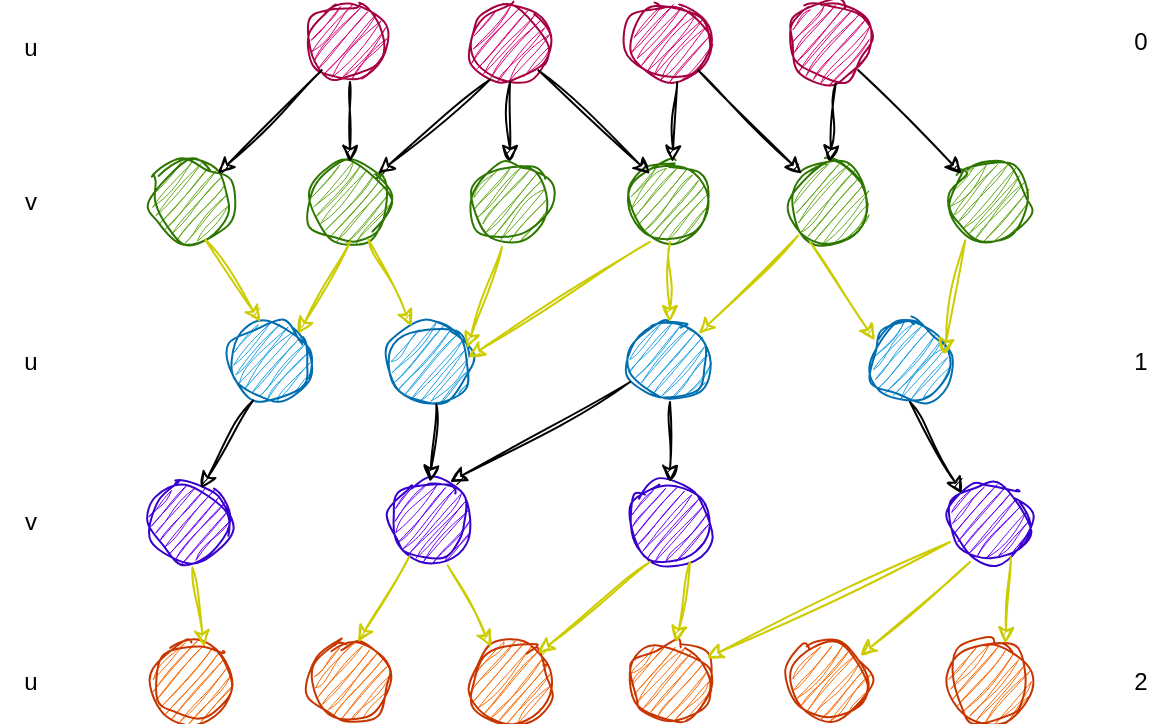 <mxfile version="24.7.8">
  <diagram name="第 1 页" id="YM-UwLQOKMukf0GN6M5_">
    <mxGraphModel dx="830" dy="478" grid="1" gridSize="10" guides="1" tooltips="1" connect="1" arrows="1" fold="1" page="1" pageScale="1" pageWidth="827" pageHeight="1169" math="0" shadow="0">
      <root>
        <mxCell id="0" />
        <mxCell id="1" parent="0" />
        <mxCell id="b25O3X5hRNk7nSdFZel3-1" value="" style="ellipse;whiteSpace=wrap;html=1;aspect=fixed;sketch=1;curveFitting=1;jiggle=2;fillColor=#d80073;fontColor=#ffffff;strokeColor=#A50040;" vertex="1" parent="1">
          <mxGeometry x="240" width="40" height="40" as="geometry" />
        </mxCell>
        <mxCell id="b25O3X5hRNk7nSdFZel3-2" value="" style="ellipse;whiteSpace=wrap;html=1;aspect=fixed;sketch=1;curveFitting=1;jiggle=2;fillColor=#d80073;fontColor=#ffffff;strokeColor=#A50040;" vertex="1" parent="1">
          <mxGeometry x="320" width="40" height="40" as="geometry" />
        </mxCell>
        <mxCell id="b25O3X5hRNk7nSdFZel3-3" value="" style="ellipse;whiteSpace=wrap;html=1;aspect=fixed;sketch=1;curveFitting=1;jiggle=2;fillColor=#d80073;fontColor=#ffffff;strokeColor=#A50040;" vertex="1" parent="1">
          <mxGeometry x="400" width="40" height="40" as="geometry" />
        </mxCell>
        <mxCell id="b25O3X5hRNk7nSdFZel3-4" value="" style="ellipse;whiteSpace=wrap;html=1;aspect=fixed;sketch=1;curveFitting=1;jiggle=2;fillColor=#d80073;fontColor=#ffffff;strokeColor=#A50040;" vertex="1" parent="1">
          <mxGeometry x="480" width="40" height="40" as="geometry" />
        </mxCell>
        <mxCell id="b25O3X5hRNk7nSdFZel3-5" value="" style="ellipse;whiteSpace=wrap;html=1;aspect=fixed;sketch=1;curveFitting=1;jiggle=2;fillColor=#60a917;fontColor=#ffffff;strokeColor=#2D7600;" vertex="1" parent="1">
          <mxGeometry x="160" y="80" width="40" height="40" as="geometry" />
        </mxCell>
        <mxCell id="b25O3X5hRNk7nSdFZel3-6" value="" style="ellipse;whiteSpace=wrap;html=1;aspect=fixed;sketch=1;curveFitting=1;jiggle=2;fillColor=#60a917;fontColor=#ffffff;strokeColor=#2D7600;" vertex="1" parent="1">
          <mxGeometry x="240" y="80" width="40" height="40" as="geometry" />
        </mxCell>
        <mxCell id="b25O3X5hRNk7nSdFZel3-7" value="" style="ellipse;whiteSpace=wrap;html=1;aspect=fixed;sketch=1;curveFitting=1;jiggle=2;fillColor=#60a917;fontColor=#ffffff;strokeColor=#2D7600;" vertex="1" parent="1">
          <mxGeometry x="320" y="80" width="40" height="40" as="geometry" />
        </mxCell>
        <mxCell id="b25O3X5hRNk7nSdFZel3-8" value="" style="ellipse;whiteSpace=wrap;html=1;aspect=fixed;sketch=1;curveFitting=1;jiggle=2;fillColor=#60a917;fontColor=#ffffff;strokeColor=#2D7600;" vertex="1" parent="1">
          <mxGeometry x="400" y="80" width="40" height="40" as="geometry" />
        </mxCell>
        <mxCell id="b25O3X5hRNk7nSdFZel3-9" value="" style="ellipse;whiteSpace=wrap;html=1;aspect=fixed;sketch=1;curveFitting=1;jiggle=2;fillColor=#60a917;fontColor=#ffffff;strokeColor=#2D7600;" vertex="1" parent="1">
          <mxGeometry x="480" y="80" width="40" height="40" as="geometry" />
        </mxCell>
        <mxCell id="b25O3X5hRNk7nSdFZel3-10" value="" style="ellipse;whiteSpace=wrap;html=1;aspect=fixed;sketch=1;curveFitting=1;jiggle=2;fillColor=#60a917;fontColor=#ffffff;strokeColor=#2D7600;" vertex="1" parent="1">
          <mxGeometry x="560" y="80" width="40" height="40" as="geometry" />
        </mxCell>
        <mxCell id="b25O3X5hRNk7nSdFZel3-11" value="" style="ellipse;whiteSpace=wrap;html=1;aspect=fixed;sketch=1;curveFitting=1;jiggle=2;fillColor=#1ba1e2;fontColor=#ffffff;strokeColor=#006EAF;" vertex="1" parent="1">
          <mxGeometry x="200" y="160" width="40" height="40" as="geometry" />
        </mxCell>
        <mxCell id="b25O3X5hRNk7nSdFZel3-12" value="" style="ellipse;whiteSpace=wrap;html=1;aspect=fixed;sketch=1;curveFitting=1;jiggle=2;fillColor=#1ba1e2;fontColor=#ffffff;strokeColor=#006EAF;" vertex="1" parent="1">
          <mxGeometry x="280" y="160" width="40" height="40" as="geometry" />
        </mxCell>
        <mxCell id="b25O3X5hRNk7nSdFZel3-13" value="" style="ellipse;whiteSpace=wrap;html=1;aspect=fixed;sketch=1;curveFitting=1;jiggle=2;fillColor=#1ba1e2;fontColor=#ffffff;strokeColor=#006EAF;" vertex="1" parent="1">
          <mxGeometry x="400" y="160" width="40" height="40" as="geometry" />
        </mxCell>
        <mxCell id="b25O3X5hRNk7nSdFZel3-14" value="" style="ellipse;whiteSpace=wrap;html=1;aspect=fixed;sketch=1;curveFitting=1;jiggle=2;fillColor=#1ba1e2;fontColor=#ffffff;strokeColor=#006EAF;" vertex="1" parent="1">
          <mxGeometry x="520" y="160" width="40" height="40" as="geometry" />
        </mxCell>
        <mxCell id="b25O3X5hRNk7nSdFZel3-15" value="" style="ellipse;whiteSpace=wrap;html=1;aspect=fixed;sketch=1;curveFitting=1;jiggle=2;fillColor=#6a00ff;fontColor=#ffffff;strokeColor=#3700CC;" vertex="1" parent="1">
          <mxGeometry x="160" y="240" width="40" height="40" as="geometry" />
        </mxCell>
        <mxCell id="b25O3X5hRNk7nSdFZel3-16" value="" style="ellipse;whiteSpace=wrap;html=1;aspect=fixed;sketch=1;curveFitting=1;jiggle=2;fillColor=#6a00ff;fontColor=#ffffff;strokeColor=#3700CC;" vertex="1" parent="1">
          <mxGeometry x="280" y="240" width="40" height="40" as="geometry" />
        </mxCell>
        <mxCell id="b25O3X5hRNk7nSdFZel3-17" value="" style="ellipse;whiteSpace=wrap;html=1;aspect=fixed;sketch=1;curveFitting=1;jiggle=2;fillColor=#6a00ff;fontColor=#ffffff;strokeColor=#3700CC;" vertex="1" parent="1">
          <mxGeometry x="400" y="240" width="40" height="40" as="geometry" />
        </mxCell>
        <mxCell id="b25O3X5hRNk7nSdFZel3-18" value="" style="ellipse;whiteSpace=wrap;html=1;aspect=fixed;sketch=1;curveFitting=1;jiggle=2;fillColor=#6a00ff;fontColor=#ffffff;strokeColor=#3700CC;" vertex="1" parent="1">
          <mxGeometry x="560" y="240" width="40" height="40" as="geometry" />
        </mxCell>
        <mxCell id="b25O3X5hRNk7nSdFZel3-19" value="u" style="text;html=1;align=center;verticalAlign=middle;resizable=0;points=[];autosize=1;strokeColor=none;fillColor=none;" vertex="1" parent="1">
          <mxGeometry x="85" y="8" width="30" height="30" as="geometry" />
        </mxCell>
        <mxCell id="b25O3X5hRNk7nSdFZel3-20" value="v" style="text;html=1;align=center;verticalAlign=middle;resizable=0;points=[];autosize=1;strokeColor=none;fillColor=none;" vertex="1" parent="1">
          <mxGeometry x="85" y="85" width="30" height="30" as="geometry" />
        </mxCell>
        <mxCell id="b25O3X5hRNk7nSdFZel3-21" value="u" style="text;html=1;align=center;verticalAlign=middle;resizable=0;points=[];autosize=1;strokeColor=none;fillColor=none;" vertex="1" parent="1">
          <mxGeometry x="85" y="165" width="30" height="30" as="geometry" />
        </mxCell>
        <mxCell id="b25O3X5hRNk7nSdFZel3-22" value="v" style="text;html=1;align=center;verticalAlign=middle;resizable=0;points=[];autosize=1;strokeColor=none;fillColor=none;" vertex="1" parent="1">
          <mxGeometry x="85" y="245" width="30" height="30" as="geometry" />
        </mxCell>
        <mxCell id="b25O3X5hRNk7nSdFZel3-23" value="" style="ellipse;whiteSpace=wrap;html=1;aspect=fixed;sketch=1;curveFitting=1;jiggle=2;fillColor=#fa6800;fontColor=#000000;strokeColor=#C73500;" vertex="1" parent="1">
          <mxGeometry x="160" y="320" width="40" height="40" as="geometry" />
        </mxCell>
        <mxCell id="b25O3X5hRNk7nSdFZel3-24" value="" style="ellipse;whiteSpace=wrap;html=1;aspect=fixed;sketch=1;curveFitting=1;jiggle=2;fillColor=#fa6800;fontColor=#000000;strokeColor=#C73500;" vertex="1" parent="1">
          <mxGeometry x="320" y="320" width="40" height="40" as="geometry" />
        </mxCell>
        <mxCell id="b25O3X5hRNk7nSdFZel3-25" value="" style="ellipse;whiteSpace=wrap;html=1;aspect=fixed;sketch=1;curveFitting=1;jiggle=2;fillColor=#fa6800;fontColor=#000000;strokeColor=#C73500;" vertex="1" parent="1">
          <mxGeometry x="400" y="320" width="40" height="40" as="geometry" />
        </mxCell>
        <mxCell id="b25O3X5hRNk7nSdFZel3-26" value="" style="ellipse;whiteSpace=wrap;html=1;aspect=fixed;sketch=1;curveFitting=1;jiggle=2;fillColor=#fa6800;fontColor=#000000;strokeColor=#C73500;" vertex="1" parent="1">
          <mxGeometry x="560" y="320" width="40" height="40" as="geometry" />
        </mxCell>
        <mxCell id="b25O3X5hRNk7nSdFZel3-27" value="" style="ellipse;whiteSpace=wrap;html=1;aspect=fixed;sketch=1;curveFitting=1;jiggle=2;fillColor=#fa6800;fontColor=#000000;strokeColor=#C73500;" vertex="1" parent="1">
          <mxGeometry x="240" y="320" width="40" height="40" as="geometry" />
        </mxCell>
        <mxCell id="b25O3X5hRNk7nSdFZel3-28" value="" style="ellipse;whiteSpace=wrap;html=1;aspect=fixed;sketch=1;curveFitting=1;jiggle=2;fillColor=#fa6800;fontColor=#000000;strokeColor=#C73500;" vertex="1" parent="1">
          <mxGeometry x="480" y="320" width="40" height="40" as="geometry" />
        </mxCell>
        <mxCell id="b25O3X5hRNk7nSdFZel3-29" value="u" style="text;html=1;align=center;verticalAlign=middle;resizable=0;points=[];autosize=1;strokeColor=none;fillColor=none;" vertex="1" parent="1">
          <mxGeometry x="85" y="325" width="30" height="30" as="geometry" />
        </mxCell>
        <mxCell id="b25O3X5hRNk7nSdFZel3-31" value="" style="endArrow=classic;html=1;rounded=0;exitX=0;exitY=1;exitDx=0;exitDy=0;entryX=1;entryY=0;entryDx=0;entryDy=0;sketch=1;curveFitting=1;jiggle=2;" edge="1" parent="1" source="b25O3X5hRNk7nSdFZel3-1" target="b25O3X5hRNk7nSdFZel3-5">
          <mxGeometry width="50" height="50" relative="1" as="geometry">
            <mxPoint x="340" y="210" as="sourcePoint" />
            <mxPoint x="390" y="160" as="targetPoint" />
          </mxGeometry>
        </mxCell>
        <mxCell id="b25O3X5hRNk7nSdFZel3-32" value="" style="endArrow=classic;html=1;rounded=0;exitX=0.5;exitY=1;exitDx=0;exitDy=0;sketch=1;curveFitting=1;jiggle=2;" edge="1" parent="1" source="b25O3X5hRNk7nSdFZel3-1" target="b25O3X5hRNk7nSdFZel3-6">
          <mxGeometry width="50" height="50" relative="1" as="geometry">
            <mxPoint x="256" y="44" as="sourcePoint" />
            <mxPoint x="204" y="96" as="targetPoint" />
          </mxGeometry>
        </mxCell>
        <mxCell id="b25O3X5hRNk7nSdFZel3-33" value="" style="endArrow=classic;html=1;rounded=0;exitX=0.25;exitY=0.97;exitDx=0;exitDy=0;entryX=1;entryY=0;entryDx=0;entryDy=0;sketch=1;curveFitting=1;jiggle=2;exitPerimeter=0;" edge="1" parent="1" source="b25O3X5hRNk7nSdFZel3-2" target="b25O3X5hRNk7nSdFZel3-6">
          <mxGeometry width="50" height="50" relative="1" as="geometry">
            <mxPoint x="266" y="54" as="sourcePoint" />
            <mxPoint x="214" y="106" as="targetPoint" />
          </mxGeometry>
        </mxCell>
        <mxCell id="b25O3X5hRNk7nSdFZel3-34" value="" style="endArrow=classic;html=1;rounded=0;exitX=0.5;exitY=1;exitDx=0;exitDy=0;entryX=0.5;entryY=0;entryDx=0;entryDy=0;sketch=1;curveFitting=1;jiggle=2;" edge="1" parent="1" source="b25O3X5hRNk7nSdFZel3-2" target="b25O3X5hRNk7nSdFZel3-7">
          <mxGeometry width="50" height="50" relative="1" as="geometry">
            <mxPoint x="276" y="64" as="sourcePoint" />
            <mxPoint x="224" y="116" as="targetPoint" />
          </mxGeometry>
        </mxCell>
        <mxCell id="b25O3X5hRNk7nSdFZel3-35" value="" style="endArrow=classic;html=1;rounded=0;exitX=1;exitY=1;exitDx=0;exitDy=0;entryX=0.25;entryY=0.15;entryDx=0;entryDy=0;sketch=1;curveFitting=1;jiggle=2;entryPerimeter=0;" edge="1" parent="1" source="b25O3X5hRNk7nSdFZel3-2" target="b25O3X5hRNk7nSdFZel3-8">
          <mxGeometry width="50" height="50" relative="1" as="geometry">
            <mxPoint x="286" y="74" as="sourcePoint" />
            <mxPoint x="234" y="126" as="targetPoint" />
          </mxGeometry>
        </mxCell>
        <mxCell id="b25O3X5hRNk7nSdFZel3-36" value="" style="endArrow=classic;html=1;rounded=0;exitX=0.59;exitY=1;exitDx=0;exitDy=0;sketch=1;curveFitting=1;jiggle=2;exitPerimeter=0;" edge="1" parent="1" source="b25O3X5hRNk7nSdFZel3-3" target="b25O3X5hRNk7nSdFZel3-8">
          <mxGeometry width="50" height="50" relative="1" as="geometry">
            <mxPoint x="296" y="84" as="sourcePoint" />
            <mxPoint x="244" y="136" as="targetPoint" />
          </mxGeometry>
        </mxCell>
        <mxCell id="b25O3X5hRNk7nSdFZel3-37" value="" style="endArrow=classic;html=1;rounded=0;sketch=1;curveFitting=1;jiggle=2;" edge="1" parent="1" source="b25O3X5hRNk7nSdFZel3-4" target="b25O3X5hRNk7nSdFZel3-10">
          <mxGeometry width="50" height="50" relative="1" as="geometry">
            <mxPoint x="306" y="94" as="sourcePoint" />
            <mxPoint x="254" y="146" as="targetPoint" />
          </mxGeometry>
        </mxCell>
        <mxCell id="b25O3X5hRNk7nSdFZel3-38" value="" style="endArrow=classic;html=1;rounded=0;sketch=1;curveFitting=1;jiggle=2;exitX=0.57;exitY=1.02;exitDx=0;exitDy=0;exitPerimeter=0;entryX=0.5;entryY=0;entryDx=0;entryDy=0;" edge="1" parent="1" source="b25O3X5hRNk7nSdFZel3-4" target="b25O3X5hRNk7nSdFZel3-9">
          <mxGeometry width="50" height="50" relative="1" as="geometry">
            <mxPoint x="524" y="44" as="sourcePoint" />
            <mxPoint x="576" y="96" as="targetPoint" />
          </mxGeometry>
        </mxCell>
        <mxCell id="b25O3X5hRNk7nSdFZel3-39" value="" style="endArrow=classic;html=1;rounded=0;sketch=1;curveFitting=1;jiggle=2;exitX=1;exitY=1;exitDx=0;exitDy=0;" edge="1" parent="1" source="b25O3X5hRNk7nSdFZel3-3" target="b25O3X5hRNk7nSdFZel3-9">
          <mxGeometry width="50" height="50" relative="1" as="geometry">
            <mxPoint x="513" y="51" as="sourcePoint" />
            <mxPoint x="510" y="90" as="targetPoint" />
          </mxGeometry>
        </mxCell>
        <mxCell id="b25O3X5hRNk7nSdFZel3-40" value="0" style="text;html=1;align=center;verticalAlign=middle;resizable=0;points=[];autosize=1;strokeColor=none;fillColor=none;" vertex="1" parent="1">
          <mxGeometry x="640" y="5" width="30" height="30" as="geometry" />
        </mxCell>
        <mxCell id="b25O3X5hRNk7nSdFZel3-41" value="1" style="text;html=1;align=center;verticalAlign=middle;resizable=0;points=[];autosize=1;strokeColor=none;fillColor=none;" vertex="1" parent="1">
          <mxGeometry x="640" y="165" width="30" height="30" as="geometry" />
        </mxCell>
        <mxCell id="b25O3X5hRNk7nSdFZel3-42" value="2" style="text;html=1;align=center;verticalAlign=middle;resizable=0;points=[];autosize=1;strokeColor=none;fillColor=none;" vertex="1" parent="1">
          <mxGeometry x="640" y="325" width="30" height="30" as="geometry" />
        </mxCell>
        <mxCell id="b25O3X5hRNk7nSdFZel3-43" value="" style="endArrow=classic;html=1;rounded=0;exitX=0.69;exitY=0.97;exitDx=0;exitDy=0;exitPerimeter=0;entryX=0.38;entryY=0;entryDx=0;entryDy=0;entryPerimeter=0;sketch=1;curveFitting=1;jiggle=2;strokeColor=#CCCC00;" edge="1" parent="1" source="b25O3X5hRNk7nSdFZel3-5" target="b25O3X5hRNk7nSdFZel3-11">
          <mxGeometry width="50" height="50" relative="1" as="geometry">
            <mxPoint x="340" y="210" as="sourcePoint" />
            <mxPoint x="390" y="160" as="targetPoint" />
          </mxGeometry>
        </mxCell>
        <mxCell id="b25O3X5hRNk7nSdFZel3-44" value="" style="endArrow=classic;html=1;rounded=0;exitX=0.5;exitY=1;exitDx=0;exitDy=0;entryX=1;entryY=0;entryDx=0;entryDy=0;sketch=1;curveFitting=1;jiggle=2;strokeColor=#CCCC00;" edge="1" parent="1" source="b25O3X5hRNk7nSdFZel3-6" target="b25O3X5hRNk7nSdFZel3-11">
          <mxGeometry width="50" height="50" relative="1" as="geometry">
            <mxPoint x="198" y="129" as="sourcePoint" />
            <mxPoint x="225" y="170" as="targetPoint" />
          </mxGeometry>
        </mxCell>
        <mxCell id="b25O3X5hRNk7nSdFZel3-45" value="" style="endArrow=classic;html=1;rounded=0;exitX=0.73;exitY=0.97;exitDx=0;exitDy=0;exitPerimeter=0;sketch=1;curveFitting=1;jiggle=2;strokeColor=#CCCC00;" edge="1" parent="1" source="b25O3X5hRNk7nSdFZel3-6" target="b25O3X5hRNk7nSdFZel3-12">
          <mxGeometry width="50" height="50" relative="1" as="geometry">
            <mxPoint x="208" y="139" as="sourcePoint" />
            <mxPoint x="235" y="180" as="targetPoint" />
          </mxGeometry>
        </mxCell>
        <mxCell id="b25O3X5hRNk7nSdFZel3-46" value="" style="endArrow=classic;html=1;rounded=0;exitX=0.4;exitY=1.06;exitDx=0;exitDy=0;exitPerimeter=0;entryX=0.96;entryY=0.33;entryDx=0;entryDy=0;entryPerimeter=0;sketch=1;curveFitting=1;jiggle=2;strokeColor=#CCCC00;" edge="1" parent="1" source="b25O3X5hRNk7nSdFZel3-7" target="b25O3X5hRNk7nSdFZel3-12">
          <mxGeometry width="50" height="50" relative="1" as="geometry">
            <mxPoint x="218" y="149" as="sourcePoint" />
            <mxPoint x="245" y="190" as="targetPoint" />
          </mxGeometry>
        </mxCell>
        <mxCell id="b25O3X5hRNk7nSdFZel3-47" value="" style="endArrow=classic;html=1;rounded=0;exitX=0.25;exitY=1;exitDx=0;exitDy=0;exitPerimeter=0;entryX=0.98;entryY=0.44;entryDx=0;entryDy=0;entryPerimeter=0;sketch=1;curveFitting=1;jiggle=2;strokeColor=#CCCC00;" edge="1" parent="1" source="b25O3X5hRNk7nSdFZel3-8" target="b25O3X5hRNk7nSdFZel3-12">
          <mxGeometry width="50" height="50" relative="1" as="geometry">
            <mxPoint x="228" y="159" as="sourcePoint" />
            <mxPoint x="255" y="200" as="targetPoint" />
          </mxGeometry>
        </mxCell>
        <mxCell id="b25O3X5hRNk7nSdFZel3-48" value="" style="endArrow=classic;html=1;rounded=0;exitX=0.5;exitY=1;exitDx=0;exitDy=0;sketch=1;curveFitting=1;jiggle=2;strokeColor=#CCCC00;" edge="1" parent="1" source="b25O3X5hRNk7nSdFZel3-8" target="b25O3X5hRNk7nSdFZel3-13">
          <mxGeometry width="50" height="50" relative="1" as="geometry">
            <mxPoint x="238" y="169" as="sourcePoint" />
            <mxPoint x="265" y="210" as="targetPoint" />
          </mxGeometry>
        </mxCell>
        <mxCell id="b25O3X5hRNk7nSdFZel3-49" value="" style="endArrow=classic;html=1;rounded=0;exitX=0.25;exitY=1;exitDx=0;exitDy=0;exitPerimeter=0;entryX=0.06;entryY=0.23;entryDx=0;entryDy=0;entryPerimeter=0;sketch=1;curveFitting=1;jiggle=2;strokeColor=#CCCC00;" edge="1" parent="1" source="b25O3X5hRNk7nSdFZel3-9" target="b25O3X5hRNk7nSdFZel3-14">
          <mxGeometry width="50" height="50" relative="1" as="geometry">
            <mxPoint x="248" y="179" as="sourcePoint" />
            <mxPoint x="275" y="220" as="targetPoint" />
          </mxGeometry>
        </mxCell>
        <mxCell id="b25O3X5hRNk7nSdFZel3-50" value="" style="endArrow=classic;html=1;rounded=0;exitX=0.1;exitY=0.92;exitDx=0;exitDy=0;exitPerimeter=0;sketch=1;curveFitting=1;jiggle=2;strokeColor=#CCCC00;" edge="1" parent="1" source="b25O3X5hRNk7nSdFZel3-9" target="b25O3X5hRNk7nSdFZel3-13">
          <mxGeometry width="50" height="50" relative="1" as="geometry">
            <mxPoint x="258" y="189" as="sourcePoint" />
            <mxPoint x="285" y="230" as="targetPoint" />
          </mxGeometry>
        </mxCell>
        <mxCell id="b25O3X5hRNk7nSdFZel3-51" value="" style="endArrow=classic;html=1;rounded=0;exitX=0.19;exitY=0.98;exitDx=0;exitDy=0;exitPerimeter=0;entryX=0.92;entryY=0.41;entryDx=0;entryDy=0;entryPerimeter=0;sketch=1;curveFitting=1;jiggle=2;strokeColor=#CCCC00;" edge="1" parent="1" source="b25O3X5hRNk7nSdFZel3-10" target="b25O3X5hRNk7nSdFZel3-14">
          <mxGeometry width="50" height="50" relative="1" as="geometry">
            <mxPoint x="268" y="199" as="sourcePoint" />
            <mxPoint x="295" y="240" as="targetPoint" />
          </mxGeometry>
        </mxCell>
        <mxCell id="b25O3X5hRNk7nSdFZel3-52" value="" style="endArrow=classic;html=1;rounded=0;exitX=0.29;exitY=0.98;exitDx=0;exitDy=0;entryX=0.64;entryY=0.08;entryDx=0;entryDy=0;sketch=1;curveFitting=1;jiggle=2;exitPerimeter=0;entryPerimeter=0;" edge="1" parent="1" source="b25O3X5hRNk7nSdFZel3-11" target="b25O3X5hRNk7nSdFZel3-15">
          <mxGeometry width="50" height="50" relative="1" as="geometry">
            <mxPoint x="256" y="44" as="sourcePoint" />
            <mxPoint x="204" y="96" as="targetPoint" />
          </mxGeometry>
        </mxCell>
        <mxCell id="b25O3X5hRNk7nSdFZel3-53" value="" style="endArrow=classic;html=1;rounded=0;exitX=0.58;exitY=1.03;exitDx=0;exitDy=0;entryX=0.5;entryY=0;entryDx=0;entryDy=0;sketch=1;curveFitting=1;jiggle=2;exitPerimeter=0;" edge="1" parent="1" source="b25O3X5hRNk7nSdFZel3-12" target="b25O3X5hRNk7nSdFZel3-16">
          <mxGeometry width="50" height="50" relative="1" as="geometry">
            <mxPoint x="266" y="54" as="sourcePoint" />
            <mxPoint x="214" y="106" as="targetPoint" />
          </mxGeometry>
        </mxCell>
        <mxCell id="b25O3X5hRNk7nSdFZel3-54" value="" style="endArrow=classic;html=1;rounded=0;exitX=0;exitY=0.75;exitDx=0;exitDy=0;entryX=0.75;entryY=0;entryDx=0;entryDy=0;sketch=1;curveFitting=1;jiggle=2;exitPerimeter=0;entryPerimeter=0;" edge="1" parent="1" source="b25O3X5hRNk7nSdFZel3-13" target="b25O3X5hRNk7nSdFZel3-16">
          <mxGeometry width="50" height="50" relative="1" as="geometry">
            <mxPoint x="276" y="64" as="sourcePoint" />
            <mxPoint x="224" y="116" as="targetPoint" />
          </mxGeometry>
        </mxCell>
        <mxCell id="b25O3X5hRNk7nSdFZel3-55" value="" style="endArrow=classic;html=1;rounded=0;exitX=0.5;exitY=1;exitDx=0;exitDy=0;entryX=0.5;entryY=0;entryDx=0;entryDy=0;sketch=1;curveFitting=1;jiggle=2;" edge="1" parent="1" source="b25O3X5hRNk7nSdFZel3-13" target="b25O3X5hRNk7nSdFZel3-17">
          <mxGeometry width="50" height="50" relative="1" as="geometry">
            <mxPoint x="286" y="74" as="sourcePoint" />
            <mxPoint x="234" y="126" as="targetPoint" />
          </mxGeometry>
        </mxCell>
        <mxCell id="b25O3X5hRNk7nSdFZel3-56" value="" style="endArrow=classic;html=1;rounded=0;exitX=0.5;exitY=1;exitDx=0;exitDy=0;entryX=0;entryY=0;entryDx=0;entryDy=0;sketch=1;curveFitting=1;jiggle=2;" edge="1" parent="1" source="b25O3X5hRNk7nSdFZel3-14" target="b25O3X5hRNk7nSdFZel3-18">
          <mxGeometry width="50" height="50" relative="1" as="geometry">
            <mxPoint x="296" y="84" as="sourcePoint" />
            <mxPoint x="244" y="136" as="targetPoint" />
          </mxGeometry>
        </mxCell>
        <mxCell id="b25O3X5hRNk7nSdFZel3-57" value="" style="endArrow=classic;html=1;rounded=0;exitX=0.53;exitY=1.07;exitDx=0;exitDy=0;exitPerimeter=0;entryX=0.68;entryY=0.06;entryDx=0;entryDy=0;entryPerimeter=0;sketch=1;curveFitting=1;jiggle=2;strokeColor=#CCCC00;" edge="1" parent="1" source="b25O3X5hRNk7nSdFZel3-15" target="b25O3X5hRNk7nSdFZel3-23">
          <mxGeometry width="50" height="50" relative="1" as="geometry">
            <mxPoint x="198" y="129" as="sourcePoint" />
            <mxPoint x="225" y="170" as="targetPoint" />
          </mxGeometry>
        </mxCell>
        <mxCell id="b25O3X5hRNk7nSdFZel3-58" value="" style="endArrow=classic;html=1;rounded=0;entryX=0.6;entryY=0;entryDx=0;entryDy=0;entryPerimeter=0;sketch=1;curveFitting=1;jiggle=2;strokeColor=#CCCC00;" edge="1" parent="1" source="b25O3X5hRNk7nSdFZel3-16" target="b25O3X5hRNk7nSdFZel3-27">
          <mxGeometry width="50" height="50" relative="1" as="geometry">
            <mxPoint x="191" y="293" as="sourcePoint" />
            <mxPoint x="197" y="332" as="targetPoint" />
          </mxGeometry>
        </mxCell>
        <mxCell id="b25O3X5hRNk7nSdFZel3-59" value="" style="endArrow=classic;html=1;rounded=0;exitX=0.25;exitY=1;exitDx=0;exitDy=0;exitPerimeter=0;entryX=1;entryY=0;entryDx=0;entryDy=0;sketch=1;curveFitting=1;jiggle=2;strokeColor=#CCCC00;" edge="1" parent="1" source="b25O3X5hRNk7nSdFZel3-17" target="b25O3X5hRNk7nSdFZel3-24">
          <mxGeometry width="50" height="50" relative="1" as="geometry">
            <mxPoint x="201" y="303" as="sourcePoint" />
            <mxPoint x="207" y="342" as="targetPoint" />
          </mxGeometry>
        </mxCell>
        <mxCell id="b25O3X5hRNk7nSdFZel3-60" value="" style="endArrow=classic;html=1;rounded=0;exitX=0.72;exitY=1.04;exitDx=0;exitDy=0;exitPerimeter=0;sketch=1;curveFitting=1;jiggle=2;strokeColor=#CCCC00;" edge="1" parent="1" source="b25O3X5hRNk7nSdFZel3-16" target="b25O3X5hRNk7nSdFZel3-24">
          <mxGeometry width="50" height="50" relative="1" as="geometry">
            <mxPoint x="211" y="313" as="sourcePoint" />
            <mxPoint x="217" y="352" as="targetPoint" />
          </mxGeometry>
        </mxCell>
        <mxCell id="b25O3X5hRNk7nSdFZel3-61" value="" style="endArrow=classic;html=1;rounded=0;exitX=0;exitY=0.75;exitDx=0;exitDy=0;exitPerimeter=0;entryX=0.96;entryY=0.2;entryDx=0;entryDy=0;entryPerimeter=0;sketch=1;curveFitting=1;jiggle=2;strokeColor=#CCCC00;" edge="1" parent="1" source="b25O3X5hRNk7nSdFZel3-18" target="b25O3X5hRNk7nSdFZel3-25">
          <mxGeometry width="50" height="50" relative="1" as="geometry">
            <mxPoint x="221" y="323" as="sourcePoint" />
            <mxPoint x="227" y="362" as="targetPoint" />
          </mxGeometry>
        </mxCell>
        <mxCell id="b25O3X5hRNk7nSdFZel3-62" value="" style="endArrow=classic;html=1;rounded=0;exitX=0.75;exitY=1;exitDx=0;exitDy=0;exitPerimeter=0;sketch=1;curveFitting=1;jiggle=2;strokeColor=#CCCC00;" edge="1" parent="1" source="b25O3X5hRNk7nSdFZel3-17" target="b25O3X5hRNk7nSdFZel3-25">
          <mxGeometry width="50" height="50" relative="1" as="geometry">
            <mxPoint x="231" y="333" as="sourcePoint" />
            <mxPoint x="237" y="372" as="targetPoint" />
          </mxGeometry>
        </mxCell>
        <mxCell id="b25O3X5hRNk7nSdFZel3-63" value="" style="endArrow=classic;html=1;rounded=0;sketch=1;curveFitting=1;jiggle=2;strokeColor=#CCCC00;" edge="1" parent="1" target="b25O3X5hRNk7nSdFZel3-28">
          <mxGeometry width="50" height="50" relative="1" as="geometry">
            <mxPoint x="570" y="280" as="sourcePoint" />
            <mxPoint x="448" y="338" as="targetPoint" />
          </mxGeometry>
        </mxCell>
        <mxCell id="b25O3X5hRNk7nSdFZel3-64" value="" style="endArrow=classic;html=1;rounded=0;sketch=1;curveFitting=1;jiggle=2;strokeColor=#CCCC00;exitX=0.76;exitY=0.94;exitDx=0;exitDy=0;exitPerimeter=0;entryX=0.69;entryY=0.02;entryDx=0;entryDy=0;entryPerimeter=0;" edge="1" parent="1" source="b25O3X5hRNk7nSdFZel3-18" target="b25O3X5hRNk7nSdFZel3-26">
          <mxGeometry width="50" height="50" relative="1" as="geometry">
            <mxPoint x="580" y="290" as="sourcePoint" />
            <mxPoint x="525" y="337" as="targetPoint" />
          </mxGeometry>
        </mxCell>
      </root>
    </mxGraphModel>
  </diagram>
</mxfile>
